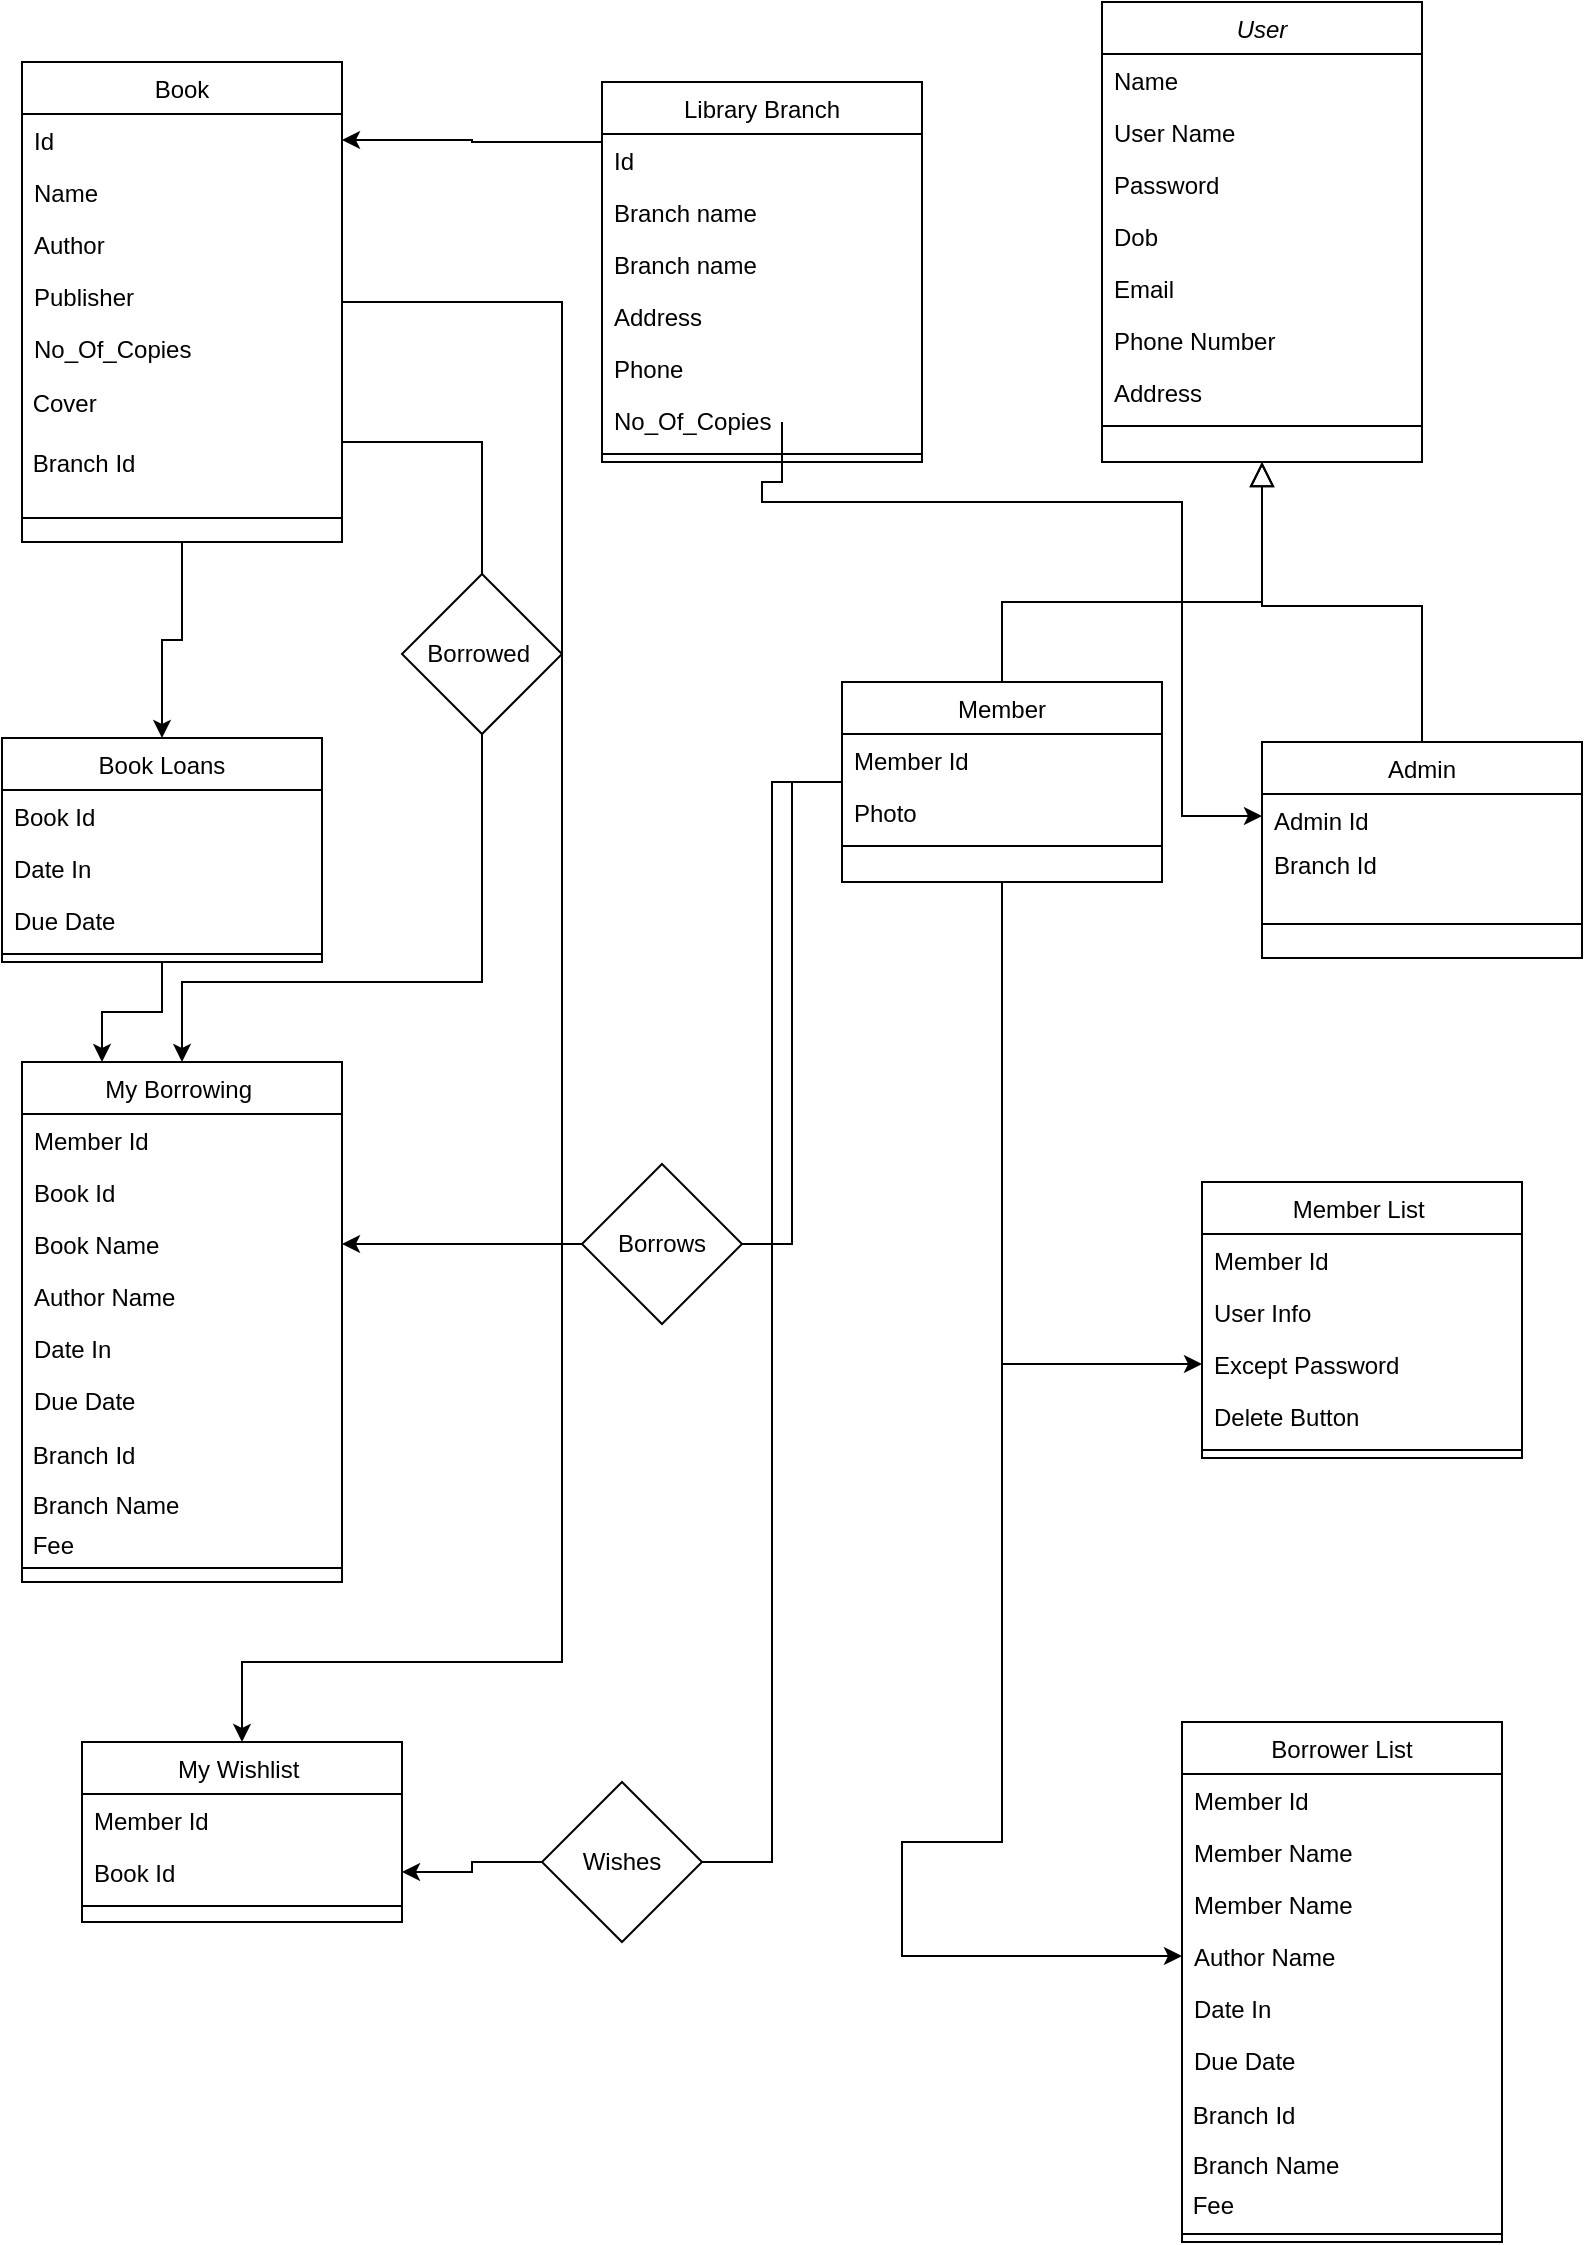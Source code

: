 <mxfile version="20.2.2" type="github">
  <diagram id="C5RBs43oDa-KdzZeNtuy" name="Page-1">
    <mxGraphModel dx="1477" dy="989" grid="1" gridSize="10" guides="1" tooltips="1" connect="1" arrows="1" fold="1" page="1" pageScale="1" pageWidth="827" pageHeight="1169" math="0" shadow="0">
      <root>
        <mxCell id="WIyWlLk6GJQsqaUBKTNV-0" />
        <mxCell id="WIyWlLk6GJQsqaUBKTNV-1" parent="WIyWlLk6GJQsqaUBKTNV-0" />
        <mxCell id="zkfFHV4jXpPFQw0GAbJ--0" value="User" style="swimlane;fontStyle=2;align=center;verticalAlign=top;childLayout=stackLayout;horizontal=1;startSize=26;horizontalStack=0;resizeParent=1;resizeLast=0;collapsible=1;marginBottom=0;rounded=0;shadow=0;strokeWidth=1;" parent="WIyWlLk6GJQsqaUBKTNV-1" vertex="1">
          <mxGeometry x="560" y="10" width="160" height="230" as="geometry">
            <mxRectangle x="230" y="140" width="160" height="26" as="alternateBounds" />
          </mxGeometry>
        </mxCell>
        <mxCell id="zkfFHV4jXpPFQw0GAbJ--1" value="Name" style="text;align=left;verticalAlign=top;spacingLeft=4;spacingRight=4;overflow=hidden;rotatable=0;points=[[0,0.5],[1,0.5]];portConstraint=eastwest;" parent="zkfFHV4jXpPFQw0GAbJ--0" vertex="1">
          <mxGeometry y="26" width="160" height="26" as="geometry" />
        </mxCell>
        <mxCell id="zkfFHV4jXpPFQw0GAbJ--2" value="User Name" style="text;align=left;verticalAlign=top;spacingLeft=4;spacingRight=4;overflow=hidden;rotatable=0;points=[[0,0.5],[1,0.5]];portConstraint=eastwest;rounded=0;shadow=0;html=0;" parent="zkfFHV4jXpPFQw0GAbJ--0" vertex="1">
          <mxGeometry y="52" width="160" height="26" as="geometry" />
        </mxCell>
        <mxCell id="zkfFHV4jXpPFQw0GAbJ--3" value="Password " style="text;align=left;verticalAlign=top;spacingLeft=4;spacingRight=4;overflow=hidden;rotatable=0;points=[[0,0.5],[1,0.5]];portConstraint=eastwest;rounded=0;shadow=0;html=0;" parent="zkfFHV4jXpPFQw0GAbJ--0" vertex="1">
          <mxGeometry y="78" width="160" height="26" as="geometry" />
        </mxCell>
        <mxCell id="z4x8W0PMblY4AeVTCr6y-81" value="Dob" style="text;align=left;verticalAlign=top;spacingLeft=4;spacingRight=4;overflow=hidden;rotatable=0;points=[[0,0.5],[1,0.5]];portConstraint=eastwest;rounded=0;shadow=0;html=0;" vertex="1" parent="zkfFHV4jXpPFQw0GAbJ--0">
          <mxGeometry y="104" width="160" height="26" as="geometry" />
        </mxCell>
        <mxCell id="z4x8W0PMblY4AeVTCr6y-82" value="Email" style="text;align=left;verticalAlign=top;spacingLeft=4;spacingRight=4;overflow=hidden;rotatable=0;points=[[0,0.5],[1,0.5]];portConstraint=eastwest;rounded=0;shadow=0;html=0;" vertex="1" parent="zkfFHV4jXpPFQw0GAbJ--0">
          <mxGeometry y="130" width="160" height="26" as="geometry" />
        </mxCell>
        <mxCell id="z4x8W0PMblY4AeVTCr6y-84" value="Phone Number" style="text;align=left;verticalAlign=top;spacingLeft=4;spacingRight=4;overflow=hidden;rotatable=0;points=[[0,0.5],[1,0.5]];portConstraint=eastwest;rounded=0;shadow=0;html=0;" vertex="1" parent="zkfFHV4jXpPFQw0GAbJ--0">
          <mxGeometry y="156" width="160" height="26" as="geometry" />
        </mxCell>
        <mxCell id="z4x8W0PMblY4AeVTCr6y-85" value="Address " style="text;align=left;verticalAlign=top;spacingLeft=4;spacingRight=4;overflow=hidden;rotatable=0;points=[[0,0.5],[1,0.5]];portConstraint=eastwest;rounded=0;shadow=0;html=0;" vertex="1" parent="zkfFHV4jXpPFQw0GAbJ--0">
          <mxGeometry y="182" width="160" height="26" as="geometry" />
        </mxCell>
        <mxCell id="zkfFHV4jXpPFQw0GAbJ--4" value="" style="line;html=1;strokeWidth=1;align=left;verticalAlign=middle;spacingTop=-1;spacingLeft=3;spacingRight=3;rotatable=0;labelPosition=right;points=[];portConstraint=eastwest;" parent="zkfFHV4jXpPFQw0GAbJ--0" vertex="1">
          <mxGeometry y="208" width="160" height="8" as="geometry" />
        </mxCell>
        <mxCell id="z4x8W0PMblY4AeVTCr6y-97" style="edgeStyle=orthogonalEdgeStyle;rounded=0;orthogonalLoop=1;jettySize=auto;html=1;entryX=1;entryY=0.5;entryDx=0;entryDy=0;startArrow=none;" edge="1" parent="WIyWlLk6GJQsqaUBKTNV-1" source="z4x8W0PMblY4AeVTCr6y-102" target="z4x8W0PMblY4AeVTCr6y-41">
          <mxGeometry relative="1" as="geometry" />
        </mxCell>
        <mxCell id="z4x8W0PMblY4AeVTCr6y-98" style="edgeStyle=orthogonalEdgeStyle;rounded=0;orthogonalLoop=1;jettySize=auto;html=1;entryX=0;entryY=0.5;entryDx=0;entryDy=0;startArrow=none;" edge="1" parent="WIyWlLk6GJQsqaUBKTNV-1" target="z4x8W0PMblY4AeVTCr6y-74">
          <mxGeometry relative="1" as="geometry">
            <mxPoint x="480" y="987" as="sourcePoint" />
            <Array as="points">
              <mxPoint x="460" y="987" />
            </Array>
          </mxGeometry>
        </mxCell>
        <mxCell id="z4x8W0PMblY4AeVTCr6y-109" style="edgeStyle=orthogonalEdgeStyle;rounded=0;orthogonalLoop=1;jettySize=auto;html=1;entryX=0;entryY=0.5;entryDx=0;entryDy=0;" edge="1" parent="WIyWlLk6GJQsqaUBKTNV-1" source="zkfFHV4jXpPFQw0GAbJ--6" target="z4x8W0PMblY4AeVTCr6y-64">
          <mxGeometry relative="1" as="geometry" />
        </mxCell>
        <mxCell id="zkfFHV4jXpPFQw0GAbJ--6" value="Member" style="swimlane;fontStyle=0;align=center;verticalAlign=top;childLayout=stackLayout;horizontal=1;startSize=26;horizontalStack=0;resizeParent=1;resizeLast=0;collapsible=1;marginBottom=0;rounded=0;shadow=0;strokeWidth=1;" parent="WIyWlLk6GJQsqaUBKTNV-1" vertex="1">
          <mxGeometry x="430" y="350" width="160" height="100" as="geometry">
            <mxRectangle x="130" y="380" width="160" height="26" as="alternateBounds" />
          </mxGeometry>
        </mxCell>
        <mxCell id="z4x8W0PMblY4AeVTCr6y-86" value="Member Id" style="text;align=left;verticalAlign=top;spacingLeft=4;spacingRight=4;overflow=hidden;rotatable=0;points=[[0,0.5],[1,0.5]];portConstraint=eastwest;rounded=0;shadow=0;html=0;" vertex="1" parent="zkfFHV4jXpPFQw0GAbJ--6">
          <mxGeometry y="26" width="160" height="26" as="geometry" />
        </mxCell>
        <mxCell id="zkfFHV4jXpPFQw0GAbJ--7" value="Photo" style="text;align=left;verticalAlign=top;spacingLeft=4;spacingRight=4;overflow=hidden;rotatable=0;points=[[0,0.5],[1,0.5]];portConstraint=eastwest;" parent="zkfFHV4jXpPFQw0GAbJ--6" vertex="1">
          <mxGeometry y="52" width="160" height="26" as="geometry" />
        </mxCell>
        <mxCell id="zkfFHV4jXpPFQw0GAbJ--9" value="" style="line;html=1;strokeWidth=1;align=left;verticalAlign=middle;spacingTop=-1;spacingLeft=3;spacingRight=3;rotatable=0;labelPosition=right;points=[];portConstraint=eastwest;" parent="zkfFHV4jXpPFQw0GAbJ--6" vertex="1">
          <mxGeometry y="78" width="160" height="8" as="geometry" />
        </mxCell>
        <mxCell id="zkfFHV4jXpPFQw0GAbJ--12" value="" style="endArrow=block;endSize=10;endFill=0;shadow=0;strokeWidth=1;rounded=0;edgeStyle=elbowEdgeStyle;elbow=vertical;" parent="WIyWlLk6GJQsqaUBKTNV-1" source="zkfFHV4jXpPFQw0GAbJ--6" target="zkfFHV4jXpPFQw0GAbJ--0" edge="1">
          <mxGeometry width="160" relative="1" as="geometry">
            <mxPoint x="200" y="203" as="sourcePoint" />
            <mxPoint x="200" y="203" as="targetPoint" />
            <Array as="points">
              <mxPoint x="640" y="310" />
            </Array>
          </mxGeometry>
        </mxCell>
        <mxCell id="zkfFHV4jXpPFQw0GAbJ--16" value="" style="endArrow=block;endSize=10;endFill=0;shadow=0;strokeWidth=1;rounded=0;edgeStyle=elbowEdgeStyle;elbow=vertical;" parent="WIyWlLk6GJQsqaUBKTNV-1" target="zkfFHV4jXpPFQw0GAbJ--0" edge="1">
          <mxGeometry width="160" relative="1" as="geometry">
            <mxPoint x="720" y="384" as="sourcePoint" />
            <mxPoint x="310" y="271" as="targetPoint" />
          </mxGeometry>
        </mxCell>
        <mxCell id="z4x8W0PMblY4AeVTCr6y-110" style="edgeStyle=orthogonalEdgeStyle;rounded=0;orthogonalLoop=1;jettySize=auto;html=1;entryX=0.5;entryY=0;entryDx=0;entryDy=0;startArrow=none;" edge="1" parent="WIyWlLk6GJQsqaUBKTNV-1" source="z4x8W0PMblY4AeVTCr6y-111" target="z4x8W0PMblY4AeVTCr6y-39">
          <mxGeometry relative="1" as="geometry">
            <Array as="points">
              <mxPoint x="250" y="500" />
              <mxPoint x="100" y="500" />
            </Array>
          </mxGeometry>
        </mxCell>
        <mxCell id="z4x8W0PMblY4AeVTCr6y-114" style="edgeStyle=orthogonalEdgeStyle;rounded=0;orthogonalLoop=1;jettySize=auto;html=1;entryX=0.5;entryY=0;entryDx=0;entryDy=0;" edge="1" parent="WIyWlLk6GJQsqaUBKTNV-1" source="z4x8W0PMblY4AeVTCr6y-0" target="z4x8W0PMblY4AeVTCr6y-32">
          <mxGeometry relative="1" as="geometry" />
        </mxCell>
        <mxCell id="z4x8W0PMblY4AeVTCr6y-131" style="edgeStyle=orthogonalEdgeStyle;rounded=0;orthogonalLoop=1;jettySize=auto;html=1;entryX=0.5;entryY=0;entryDx=0;entryDy=0;" edge="1" parent="WIyWlLk6GJQsqaUBKTNV-1" source="z4x8W0PMblY4AeVTCr6y-0" target="z4x8W0PMblY4AeVTCr6y-50">
          <mxGeometry relative="1" as="geometry">
            <Array as="points">
              <mxPoint x="290" y="160" />
              <mxPoint x="290" y="840" />
              <mxPoint x="130" y="840" />
            </Array>
          </mxGeometry>
        </mxCell>
        <mxCell id="z4x8W0PMblY4AeVTCr6y-0" value="Book" style="swimlane;fontStyle=0;align=center;verticalAlign=top;childLayout=stackLayout;horizontal=1;startSize=26;horizontalStack=0;resizeParent=1;resizeLast=0;collapsible=1;marginBottom=0;rounded=0;shadow=0;strokeWidth=1;" vertex="1" parent="WIyWlLk6GJQsqaUBKTNV-1">
          <mxGeometry x="20" y="40" width="160" height="240" as="geometry">
            <mxRectangle x="550" y="140" width="160" height="26" as="alternateBounds" />
          </mxGeometry>
        </mxCell>
        <mxCell id="z4x8W0PMblY4AeVTCr6y-2" value="Id" style="text;align=left;verticalAlign=top;spacingLeft=4;spacingRight=4;overflow=hidden;rotatable=0;points=[[0,0.5],[1,0.5]];portConstraint=eastwest;rounded=0;shadow=0;html=0;" vertex="1" parent="z4x8W0PMblY4AeVTCr6y-0">
          <mxGeometry y="26" width="160" height="26" as="geometry" />
        </mxCell>
        <mxCell id="z4x8W0PMblY4AeVTCr6y-3" value="Name" style="text;align=left;verticalAlign=top;spacingLeft=4;spacingRight=4;overflow=hidden;rotatable=0;points=[[0,0.5],[1,0.5]];portConstraint=eastwest;rounded=0;shadow=0;html=0;" vertex="1" parent="z4x8W0PMblY4AeVTCr6y-0">
          <mxGeometry y="52" width="160" height="26" as="geometry" />
        </mxCell>
        <mxCell id="z4x8W0PMblY4AeVTCr6y-4" value="Author" style="text;align=left;verticalAlign=top;spacingLeft=4;spacingRight=4;overflow=hidden;rotatable=0;points=[[0,0.5],[1,0.5]];portConstraint=eastwest;rounded=0;shadow=0;html=0;" vertex="1" parent="z4x8W0PMblY4AeVTCr6y-0">
          <mxGeometry y="78" width="160" height="26" as="geometry" />
        </mxCell>
        <mxCell id="z4x8W0PMblY4AeVTCr6y-5" value="Publisher" style="text;align=left;verticalAlign=top;spacingLeft=4;spacingRight=4;overflow=hidden;rotatable=0;points=[[0,0.5],[1,0.5]];portConstraint=eastwest;rounded=0;shadow=0;html=0;" vertex="1" parent="z4x8W0PMblY4AeVTCr6y-0">
          <mxGeometry y="104" width="160" height="26" as="geometry" />
        </mxCell>
        <mxCell id="z4x8W0PMblY4AeVTCr6y-7" value="No_Of_Copies" style="text;align=left;verticalAlign=top;spacingLeft=4;spacingRight=4;overflow=hidden;rotatable=0;points=[[0,0.5],[1,0.5]];portConstraint=eastwest;" vertex="1" parent="z4x8W0PMblY4AeVTCr6y-0">
          <mxGeometry y="130" width="160" height="26" as="geometry" />
        </mxCell>
        <mxCell id="z4x8W0PMblY4AeVTCr6y-19" value="&lt;div style=&quot;&quot;&gt;&amp;nbsp;Cover&lt;/div&gt;" style="text;html=1;align=left;verticalAlign=middle;resizable=0;points=[];autosize=1;strokeColor=none;fillColor=none;" vertex="1" parent="z4x8W0PMblY4AeVTCr6y-0">
          <mxGeometry y="156" width="160" height="30" as="geometry" />
        </mxCell>
        <mxCell id="z4x8W0PMblY4AeVTCr6y-29" value="&amp;nbsp;Branch Id" style="text;html=1;strokeColor=none;fillColor=none;align=left;verticalAlign=middle;whiteSpace=wrap;rounded=0;" vertex="1" parent="z4x8W0PMblY4AeVTCr6y-0">
          <mxGeometry y="186" width="160" height="30" as="geometry" />
        </mxCell>
        <mxCell id="z4x8W0PMblY4AeVTCr6y-6" value="" style="line;html=1;strokeWidth=1;align=left;verticalAlign=middle;spacingTop=-1;spacingLeft=3;spacingRight=3;rotatable=0;labelPosition=right;points=[];portConstraint=eastwest;" vertex="1" parent="z4x8W0PMblY4AeVTCr6y-0">
          <mxGeometry y="216" width="160" height="24" as="geometry" />
        </mxCell>
        <mxCell id="z4x8W0PMblY4AeVTCr6y-130" style="edgeStyle=orthogonalEdgeStyle;rounded=0;orthogonalLoop=1;jettySize=auto;html=1;entryX=1;entryY=0.5;entryDx=0;entryDy=0;" edge="1" parent="WIyWlLk6GJQsqaUBKTNV-1" source="z4x8W0PMblY4AeVTCr6y-20" target="z4x8W0PMblY4AeVTCr6y-2">
          <mxGeometry relative="1" as="geometry">
            <Array as="points">
              <mxPoint x="245" y="80" />
            </Array>
          </mxGeometry>
        </mxCell>
        <mxCell id="z4x8W0PMblY4AeVTCr6y-20" value="Library Branch" style="swimlane;fontStyle=0;align=center;verticalAlign=top;childLayout=stackLayout;horizontal=1;startSize=26;horizontalStack=0;resizeParent=1;resizeLast=0;collapsible=1;marginBottom=0;rounded=0;shadow=0;strokeWidth=1;" vertex="1" parent="WIyWlLk6GJQsqaUBKTNV-1">
          <mxGeometry x="310" y="50" width="160" height="190" as="geometry">
            <mxRectangle x="550" y="140" width="160" height="26" as="alternateBounds" />
          </mxGeometry>
        </mxCell>
        <mxCell id="z4x8W0PMblY4AeVTCr6y-21" value="Id" style="text;align=left;verticalAlign=top;spacingLeft=4;spacingRight=4;overflow=hidden;rotatable=0;points=[[0,0.5],[1,0.5]];portConstraint=eastwest;rounded=0;shadow=0;html=0;" vertex="1" parent="z4x8W0PMblY4AeVTCr6y-20">
          <mxGeometry y="26" width="160" height="26" as="geometry" />
        </mxCell>
        <mxCell id="z4x8W0PMblY4AeVTCr6y-129" value="Branch name" style="text;align=left;verticalAlign=top;spacingLeft=4;spacingRight=4;overflow=hidden;rotatable=0;points=[[0,0.5],[1,0.5]];portConstraint=eastwest;rounded=0;shadow=0;html=0;" vertex="1" parent="z4x8W0PMblY4AeVTCr6y-20">
          <mxGeometry y="52" width="160" height="26" as="geometry" />
        </mxCell>
        <mxCell id="z4x8W0PMblY4AeVTCr6y-22" value="Branch name" style="text;align=left;verticalAlign=top;spacingLeft=4;spacingRight=4;overflow=hidden;rotatable=0;points=[[0,0.5],[1,0.5]];portConstraint=eastwest;rounded=0;shadow=0;html=0;" vertex="1" parent="z4x8W0PMblY4AeVTCr6y-20">
          <mxGeometry y="78" width="160" height="26" as="geometry" />
        </mxCell>
        <mxCell id="z4x8W0PMblY4AeVTCr6y-23" value="Address " style="text;align=left;verticalAlign=top;spacingLeft=4;spacingRight=4;overflow=hidden;rotatable=0;points=[[0,0.5],[1,0.5]];portConstraint=eastwest;rounded=0;shadow=0;html=0;" vertex="1" parent="z4x8W0PMblY4AeVTCr6y-20">
          <mxGeometry y="104" width="160" height="26" as="geometry" />
        </mxCell>
        <mxCell id="z4x8W0PMblY4AeVTCr6y-24" value="Phone " style="text;align=left;verticalAlign=top;spacingLeft=4;spacingRight=4;overflow=hidden;rotatable=0;points=[[0,0.5],[1,0.5]];portConstraint=eastwest;rounded=0;shadow=0;html=0;" vertex="1" parent="z4x8W0PMblY4AeVTCr6y-20">
          <mxGeometry y="130" width="160" height="26" as="geometry" />
        </mxCell>
        <mxCell id="z4x8W0PMblY4AeVTCr6y-25" value="No_Of_Copies" style="text;align=left;verticalAlign=top;spacingLeft=4;spacingRight=4;overflow=hidden;rotatable=0;points=[[0,0.5],[1,0.5]];portConstraint=eastwest;" vertex="1" parent="z4x8W0PMblY4AeVTCr6y-20">
          <mxGeometry y="156" width="160" height="26" as="geometry" />
        </mxCell>
        <mxCell id="z4x8W0PMblY4AeVTCr6y-27" value="" style="line;html=1;strokeWidth=1;align=left;verticalAlign=middle;spacingTop=-1;spacingLeft=3;spacingRight=3;rotatable=0;labelPosition=right;points=[];portConstraint=eastwest;" vertex="1" parent="z4x8W0PMblY4AeVTCr6y-20">
          <mxGeometry y="182" width="160" height="8" as="geometry" />
        </mxCell>
        <mxCell id="z4x8W0PMblY4AeVTCr6y-113" style="edgeStyle=orthogonalEdgeStyle;rounded=0;orthogonalLoop=1;jettySize=auto;html=1;entryX=0.25;entryY=0;entryDx=0;entryDy=0;" edge="1" parent="WIyWlLk6GJQsqaUBKTNV-1" source="z4x8W0PMblY4AeVTCr6y-32" target="z4x8W0PMblY4AeVTCr6y-39">
          <mxGeometry relative="1" as="geometry" />
        </mxCell>
        <mxCell id="z4x8W0PMblY4AeVTCr6y-32" value="Book Loans" style="swimlane;fontStyle=0;align=center;verticalAlign=top;childLayout=stackLayout;horizontal=1;startSize=26;horizontalStack=0;resizeParent=1;resizeLast=0;collapsible=1;marginBottom=0;rounded=0;shadow=0;strokeWidth=1;" vertex="1" parent="WIyWlLk6GJQsqaUBKTNV-1">
          <mxGeometry x="10" y="378" width="160" height="112" as="geometry">
            <mxRectangle x="550" y="140" width="160" height="26" as="alternateBounds" />
          </mxGeometry>
        </mxCell>
        <mxCell id="z4x8W0PMblY4AeVTCr6y-95" value="Book Id" style="text;align=left;verticalAlign=top;spacingLeft=4;spacingRight=4;overflow=hidden;rotatable=0;points=[[0,0.5],[1,0.5]];portConstraint=eastwest;rounded=0;shadow=0;html=0;" vertex="1" parent="z4x8W0PMblY4AeVTCr6y-32">
          <mxGeometry y="26" width="160" height="26" as="geometry" />
        </mxCell>
        <mxCell id="z4x8W0PMblY4AeVTCr6y-33" value="Date In" style="text;align=left;verticalAlign=top;spacingLeft=4;spacingRight=4;overflow=hidden;rotatable=0;points=[[0,0.5],[1,0.5]];portConstraint=eastwest;rounded=0;shadow=0;html=0;" vertex="1" parent="z4x8W0PMblY4AeVTCr6y-32">
          <mxGeometry y="52" width="160" height="26" as="geometry" />
        </mxCell>
        <mxCell id="z4x8W0PMblY4AeVTCr6y-34" value="Due Date" style="text;align=left;verticalAlign=top;spacingLeft=4;spacingRight=4;overflow=hidden;rotatable=0;points=[[0,0.5],[1,0.5]];portConstraint=eastwest;rounded=0;shadow=0;html=0;" vertex="1" parent="z4x8W0PMblY4AeVTCr6y-32">
          <mxGeometry y="78" width="160" height="26" as="geometry" />
        </mxCell>
        <mxCell id="z4x8W0PMblY4AeVTCr6y-38" value="" style="line;html=1;strokeWidth=1;align=left;verticalAlign=middle;spacingTop=-1;spacingLeft=3;spacingRight=3;rotatable=0;labelPosition=right;points=[];portConstraint=eastwest;" vertex="1" parent="z4x8W0PMblY4AeVTCr6y-32">
          <mxGeometry y="104" width="160" height="8" as="geometry" />
        </mxCell>
        <mxCell id="z4x8W0PMblY4AeVTCr6y-39" value="My Borrowing " style="swimlane;fontStyle=0;align=center;verticalAlign=top;childLayout=stackLayout;horizontal=1;startSize=26;horizontalStack=0;resizeParent=1;resizeLast=0;collapsible=1;marginBottom=0;rounded=0;shadow=0;strokeWidth=1;" vertex="1" parent="WIyWlLk6GJQsqaUBKTNV-1">
          <mxGeometry x="20" y="540" width="160" height="260" as="geometry">
            <mxRectangle x="550" y="140" width="160" height="26" as="alternateBounds" />
          </mxGeometry>
        </mxCell>
        <mxCell id="z4x8W0PMblY4AeVTCr6y-94" value="Member Id" style="text;align=left;verticalAlign=top;spacingLeft=4;spacingRight=4;overflow=hidden;rotatable=0;points=[[0,0.5],[1,0.5]];portConstraint=eastwest;rounded=0;shadow=0;html=0;" vertex="1" parent="z4x8W0PMblY4AeVTCr6y-39">
          <mxGeometry y="26" width="160" height="26" as="geometry" />
        </mxCell>
        <mxCell id="z4x8W0PMblY4AeVTCr6y-40" value="Book Id" style="text;align=left;verticalAlign=top;spacingLeft=4;spacingRight=4;overflow=hidden;rotatable=0;points=[[0,0.5],[1,0.5]];portConstraint=eastwest;rounded=0;shadow=0;html=0;" vertex="1" parent="z4x8W0PMblY4AeVTCr6y-39">
          <mxGeometry y="52" width="160" height="26" as="geometry" />
        </mxCell>
        <mxCell id="z4x8W0PMblY4AeVTCr6y-41" value="Book Name" style="text;align=left;verticalAlign=top;spacingLeft=4;spacingRight=4;overflow=hidden;rotatable=0;points=[[0,0.5],[1,0.5]];portConstraint=eastwest;rounded=0;shadow=0;html=0;" vertex="1" parent="z4x8W0PMblY4AeVTCr6y-39">
          <mxGeometry y="78" width="160" height="26" as="geometry" />
        </mxCell>
        <mxCell id="z4x8W0PMblY4AeVTCr6y-42" value="Author Name" style="text;align=left;verticalAlign=top;spacingLeft=4;spacingRight=4;overflow=hidden;rotatable=0;points=[[0,0.5],[1,0.5]];portConstraint=eastwest;rounded=0;shadow=0;html=0;" vertex="1" parent="z4x8W0PMblY4AeVTCr6y-39">
          <mxGeometry y="104" width="160" height="26" as="geometry" />
        </mxCell>
        <mxCell id="z4x8W0PMblY4AeVTCr6y-43" value="Date In" style="text;align=left;verticalAlign=top;spacingLeft=4;spacingRight=4;overflow=hidden;rotatable=0;points=[[0,0.5],[1,0.5]];portConstraint=eastwest;rounded=0;shadow=0;html=0;" vertex="1" parent="z4x8W0PMblY4AeVTCr6y-39">
          <mxGeometry y="130" width="160" height="26" as="geometry" />
        </mxCell>
        <mxCell id="z4x8W0PMblY4AeVTCr6y-44" value="Due Date" style="text;align=left;verticalAlign=top;spacingLeft=4;spacingRight=4;overflow=hidden;rotatable=0;points=[[0,0.5],[1,0.5]];portConstraint=eastwest;" vertex="1" parent="z4x8W0PMblY4AeVTCr6y-39">
          <mxGeometry y="156" width="160" height="26" as="geometry" />
        </mxCell>
        <mxCell id="z4x8W0PMblY4AeVTCr6y-46" value="&amp;nbsp;Branch Id" style="text;html=1;strokeColor=none;fillColor=none;align=left;verticalAlign=middle;whiteSpace=wrap;rounded=0;" vertex="1" parent="z4x8W0PMblY4AeVTCr6y-39">
          <mxGeometry y="182" width="160" height="30" as="geometry" />
        </mxCell>
        <mxCell id="z4x8W0PMblY4AeVTCr6y-47" value="&amp;nbsp;Branch Name" style="text;html=1;strokeColor=none;fillColor=none;align=left;verticalAlign=middle;whiteSpace=wrap;rounded=0;" vertex="1" parent="z4x8W0PMblY4AeVTCr6y-39">
          <mxGeometry y="212" width="160" height="20" as="geometry" />
        </mxCell>
        <mxCell id="z4x8W0PMblY4AeVTCr6y-48" value="&amp;nbsp;Fee" style="text;html=1;strokeColor=none;fillColor=none;align=left;verticalAlign=middle;whiteSpace=wrap;rounded=0;" vertex="1" parent="z4x8W0PMblY4AeVTCr6y-39">
          <mxGeometry y="232" width="160" height="20" as="geometry" />
        </mxCell>
        <mxCell id="z4x8W0PMblY4AeVTCr6y-45" value="" style="line;html=1;strokeWidth=1;align=left;verticalAlign=middle;spacingTop=-1;spacingLeft=3;spacingRight=3;rotatable=0;labelPosition=right;points=[];portConstraint=eastwest;" vertex="1" parent="z4x8W0PMblY4AeVTCr6y-39">
          <mxGeometry y="252" width="160" height="2" as="geometry" />
        </mxCell>
        <mxCell id="z4x8W0PMblY4AeVTCr6y-50" value="My Wishlist " style="swimlane;fontStyle=0;align=center;verticalAlign=top;childLayout=stackLayout;horizontal=1;startSize=26;horizontalStack=0;resizeParent=1;resizeLast=0;collapsible=1;marginBottom=0;rounded=0;shadow=0;strokeWidth=1;" vertex="1" parent="WIyWlLk6GJQsqaUBKTNV-1">
          <mxGeometry x="50" y="880" width="160" height="90" as="geometry">
            <mxRectangle x="550" y="140" width="160" height="26" as="alternateBounds" />
          </mxGeometry>
        </mxCell>
        <mxCell id="z4x8W0PMblY4AeVTCr6y-93" value="Member Id" style="text;align=left;verticalAlign=top;spacingLeft=4;spacingRight=4;overflow=hidden;rotatable=0;points=[[0,0.5],[1,0.5]];portConstraint=eastwest;rounded=0;shadow=0;html=0;" vertex="1" parent="z4x8W0PMblY4AeVTCr6y-50">
          <mxGeometry y="26" width="160" height="26" as="geometry" />
        </mxCell>
        <mxCell id="z4x8W0PMblY4AeVTCr6y-51" value="Book Id" style="text;align=left;verticalAlign=top;spacingLeft=4;spacingRight=4;overflow=hidden;rotatable=0;points=[[0,0.5],[1,0.5]];portConstraint=eastwest;rounded=0;shadow=0;html=0;" vertex="1" parent="z4x8W0PMblY4AeVTCr6y-50">
          <mxGeometry y="52" width="160" height="26" as="geometry" />
        </mxCell>
        <mxCell id="z4x8W0PMblY4AeVTCr6y-59" value="" style="line;html=1;strokeWidth=1;align=left;verticalAlign=middle;spacingTop=-1;spacingLeft=3;spacingRight=3;rotatable=0;labelPosition=right;points=[];portConstraint=eastwest;" vertex="1" parent="z4x8W0PMblY4AeVTCr6y-50">
          <mxGeometry y="78" width="160" height="8" as="geometry" />
        </mxCell>
        <mxCell id="z4x8W0PMblY4AeVTCr6y-61" value="Member List " style="swimlane;fontStyle=0;align=center;verticalAlign=top;childLayout=stackLayout;horizontal=1;startSize=26;horizontalStack=0;resizeParent=1;resizeLast=0;collapsible=1;marginBottom=0;rounded=0;shadow=0;strokeWidth=1;" vertex="1" parent="WIyWlLk6GJQsqaUBKTNV-1">
          <mxGeometry x="610" y="600" width="160" height="138" as="geometry">
            <mxRectangle x="550" y="140" width="160" height="26" as="alternateBounds" />
          </mxGeometry>
        </mxCell>
        <mxCell id="z4x8W0PMblY4AeVTCr6y-108" value="Member Id" style="text;align=left;verticalAlign=top;spacingLeft=4;spacingRight=4;overflow=hidden;rotatable=0;points=[[0,0.5],[1,0.5]];portConstraint=eastwest;rounded=0;shadow=0;html=0;" vertex="1" parent="z4x8W0PMblY4AeVTCr6y-61">
          <mxGeometry y="26" width="160" height="26" as="geometry" />
        </mxCell>
        <mxCell id="z4x8W0PMblY4AeVTCr6y-63" value="User Info" style="text;align=left;verticalAlign=top;spacingLeft=4;spacingRight=4;overflow=hidden;rotatable=0;points=[[0,0.5],[1,0.5]];portConstraint=eastwest;rounded=0;shadow=0;html=0;" vertex="1" parent="z4x8W0PMblY4AeVTCr6y-61">
          <mxGeometry y="52" width="160" height="26" as="geometry" />
        </mxCell>
        <mxCell id="z4x8W0PMblY4AeVTCr6y-64" value="Except Password " style="text;align=left;verticalAlign=top;spacingLeft=4;spacingRight=4;overflow=hidden;rotatable=0;points=[[0,0.5],[1,0.5]];portConstraint=eastwest;rounded=0;shadow=0;html=0;" vertex="1" parent="z4x8W0PMblY4AeVTCr6y-61">
          <mxGeometry y="78" width="160" height="26" as="geometry" />
        </mxCell>
        <mxCell id="z4x8W0PMblY4AeVTCr6y-65" value="Delete Button " style="text;align=left;verticalAlign=top;spacingLeft=4;spacingRight=4;overflow=hidden;rotatable=0;points=[[0,0.5],[1,0.5]];portConstraint=eastwest;rounded=0;shadow=0;html=0;" vertex="1" parent="z4x8W0PMblY4AeVTCr6y-61">
          <mxGeometry y="104" width="160" height="26" as="geometry" />
        </mxCell>
        <mxCell id="z4x8W0PMblY4AeVTCr6y-70" value="" style="line;html=1;strokeWidth=1;align=left;verticalAlign=middle;spacingTop=-1;spacingLeft=3;spacingRight=3;rotatable=0;labelPosition=right;points=[];portConstraint=eastwest;" vertex="1" parent="z4x8W0PMblY4AeVTCr6y-61">
          <mxGeometry y="130" width="160" height="8" as="geometry" />
        </mxCell>
        <mxCell id="z4x8W0PMblY4AeVTCr6y-71" value="Borrower List" style="swimlane;fontStyle=0;align=center;verticalAlign=top;childLayout=stackLayout;horizontal=1;startSize=26;horizontalStack=0;resizeParent=1;resizeLast=0;collapsible=1;marginBottom=0;rounded=0;shadow=0;strokeWidth=1;" vertex="1" parent="WIyWlLk6GJQsqaUBKTNV-1">
          <mxGeometry x="600" y="870" width="160" height="260" as="geometry">
            <mxRectangle x="550" y="140" width="160" height="26" as="alternateBounds" />
          </mxGeometry>
        </mxCell>
        <mxCell id="z4x8W0PMblY4AeVTCr6y-96" value="Member Id" style="text;align=left;verticalAlign=top;spacingLeft=4;spacingRight=4;overflow=hidden;rotatable=0;points=[[0,0.5],[1,0.5]];portConstraint=eastwest;rounded=0;shadow=0;html=0;" vertex="1" parent="z4x8W0PMblY4AeVTCr6y-71">
          <mxGeometry y="26" width="160" height="26" as="geometry" />
        </mxCell>
        <mxCell id="z4x8W0PMblY4AeVTCr6y-72" value="Member Name" style="text;align=left;verticalAlign=top;spacingLeft=4;spacingRight=4;overflow=hidden;rotatable=0;points=[[0,0.5],[1,0.5]];portConstraint=eastwest;rounded=0;shadow=0;html=0;" vertex="1" parent="z4x8W0PMblY4AeVTCr6y-71">
          <mxGeometry y="52" width="160" height="26" as="geometry" />
        </mxCell>
        <mxCell id="z4x8W0PMblY4AeVTCr6y-73" value="Member Name" style="text;align=left;verticalAlign=top;spacingLeft=4;spacingRight=4;overflow=hidden;rotatable=0;points=[[0,0.5],[1,0.5]];portConstraint=eastwest;rounded=0;shadow=0;html=0;" vertex="1" parent="z4x8W0PMblY4AeVTCr6y-71">
          <mxGeometry y="78" width="160" height="26" as="geometry" />
        </mxCell>
        <mxCell id="z4x8W0PMblY4AeVTCr6y-74" value="Author Name" style="text;align=left;verticalAlign=top;spacingLeft=4;spacingRight=4;overflow=hidden;rotatable=0;points=[[0,0.5],[1,0.5]];portConstraint=eastwest;rounded=0;shadow=0;html=0;" vertex="1" parent="z4x8W0PMblY4AeVTCr6y-71">
          <mxGeometry y="104" width="160" height="26" as="geometry" />
        </mxCell>
        <mxCell id="z4x8W0PMblY4AeVTCr6y-75" value="Date In" style="text;align=left;verticalAlign=top;spacingLeft=4;spacingRight=4;overflow=hidden;rotatable=0;points=[[0,0.5],[1,0.5]];portConstraint=eastwest;rounded=0;shadow=0;html=0;" vertex="1" parent="z4x8W0PMblY4AeVTCr6y-71">
          <mxGeometry y="130" width="160" height="26" as="geometry" />
        </mxCell>
        <mxCell id="z4x8W0PMblY4AeVTCr6y-76" value="Due Date" style="text;align=left;verticalAlign=top;spacingLeft=4;spacingRight=4;overflow=hidden;rotatable=0;points=[[0,0.5],[1,0.5]];portConstraint=eastwest;" vertex="1" parent="z4x8W0PMblY4AeVTCr6y-71">
          <mxGeometry y="156" width="160" height="26" as="geometry" />
        </mxCell>
        <mxCell id="z4x8W0PMblY4AeVTCr6y-77" value="&amp;nbsp;Branch Id" style="text;html=1;strokeColor=none;fillColor=none;align=left;verticalAlign=middle;whiteSpace=wrap;rounded=0;" vertex="1" parent="z4x8W0PMblY4AeVTCr6y-71">
          <mxGeometry y="182" width="160" height="30" as="geometry" />
        </mxCell>
        <mxCell id="z4x8W0PMblY4AeVTCr6y-78" value="&amp;nbsp;Branch Name" style="text;html=1;strokeColor=none;fillColor=none;align=left;verticalAlign=middle;whiteSpace=wrap;rounded=0;" vertex="1" parent="z4x8W0PMblY4AeVTCr6y-71">
          <mxGeometry y="212" width="160" height="20" as="geometry" />
        </mxCell>
        <mxCell id="z4x8W0PMblY4AeVTCr6y-79" value="&amp;nbsp;Fee" style="text;html=1;strokeColor=none;fillColor=none;align=left;verticalAlign=middle;whiteSpace=wrap;rounded=0;" vertex="1" parent="z4x8W0PMblY4AeVTCr6y-71">
          <mxGeometry y="232" width="160" height="20" as="geometry" />
        </mxCell>
        <mxCell id="z4x8W0PMblY4AeVTCr6y-80" value="" style="line;html=1;strokeWidth=1;align=left;verticalAlign=middle;spacingTop=-1;spacingLeft=3;spacingRight=3;rotatable=0;labelPosition=right;points=[];portConstraint=eastwest;" vertex="1" parent="z4x8W0PMblY4AeVTCr6y-71">
          <mxGeometry y="252" width="160" height="8" as="geometry" />
        </mxCell>
        <mxCell id="z4x8W0PMblY4AeVTCr6y-87" value="Admin" style="swimlane;fontStyle=0;align=center;verticalAlign=top;childLayout=stackLayout;horizontal=1;startSize=26;horizontalStack=0;resizeParent=1;resizeLast=0;collapsible=1;marginBottom=0;rounded=0;shadow=0;strokeWidth=1;" vertex="1" parent="WIyWlLk6GJQsqaUBKTNV-1">
          <mxGeometry x="640" y="380" width="160" height="108" as="geometry">
            <mxRectangle x="130" y="380" width="160" height="26" as="alternateBounds" />
          </mxGeometry>
        </mxCell>
        <mxCell id="z4x8W0PMblY4AeVTCr6y-88" value="Admin Id" style="text;align=left;verticalAlign=top;spacingLeft=4;spacingRight=4;overflow=hidden;rotatable=0;points=[[0,0.5],[1,0.5]];portConstraint=eastwest;rounded=0;shadow=0;html=0;" vertex="1" parent="z4x8W0PMblY4AeVTCr6y-87">
          <mxGeometry y="26" width="160" height="22" as="geometry" />
        </mxCell>
        <mxCell id="z4x8W0PMblY4AeVTCr6y-92" value="Branch Id" style="text;align=left;verticalAlign=top;spacingLeft=4;spacingRight=4;overflow=hidden;rotatable=0;points=[[0,0.5],[1,0.5]];portConstraint=eastwest;rounded=0;shadow=0;html=0;" vertex="1" parent="z4x8W0PMblY4AeVTCr6y-87">
          <mxGeometry y="48" width="160" height="26" as="geometry" />
        </mxCell>
        <mxCell id="z4x8W0PMblY4AeVTCr6y-90" value="" style="line;html=1;strokeWidth=1;align=left;verticalAlign=middle;spacingTop=-1;spacingLeft=3;spacingRight=3;rotatable=0;labelPosition=right;points=[];portConstraint=eastwest;" vertex="1" parent="z4x8W0PMblY4AeVTCr6y-87">
          <mxGeometry y="74" width="160" height="34" as="geometry" />
        </mxCell>
        <mxCell id="z4x8W0PMblY4AeVTCr6y-102" value="Borrows" style="rhombus;whiteSpace=wrap;html=1;" vertex="1" parent="WIyWlLk6GJQsqaUBKTNV-1">
          <mxGeometry x="300" y="591" width="80" height="80" as="geometry" />
        </mxCell>
        <mxCell id="z4x8W0PMblY4AeVTCr6y-103" value="" style="edgeStyle=orthogonalEdgeStyle;rounded=0;orthogonalLoop=1;jettySize=auto;html=1;entryX=1;entryY=0.5;entryDx=0;entryDy=0;endArrow=none;" edge="1" parent="WIyWlLk6GJQsqaUBKTNV-1" source="zkfFHV4jXpPFQw0GAbJ--6" target="z4x8W0PMblY4AeVTCr6y-102">
          <mxGeometry relative="1" as="geometry">
            <mxPoint x="510.067" y="450" as="sourcePoint" />
            <mxPoint x="180" y="631" as="targetPoint" />
          </mxGeometry>
        </mxCell>
        <mxCell id="z4x8W0PMblY4AeVTCr6y-132" style="edgeStyle=orthogonalEdgeStyle;rounded=0;orthogonalLoop=1;jettySize=auto;html=1;entryX=1;entryY=0.5;entryDx=0;entryDy=0;" edge="1" parent="WIyWlLk6GJQsqaUBKTNV-1" source="z4x8W0PMblY4AeVTCr6y-104" target="z4x8W0PMblY4AeVTCr6y-51">
          <mxGeometry relative="1" as="geometry" />
        </mxCell>
        <mxCell id="z4x8W0PMblY4AeVTCr6y-104" value="Wishes" style="rhombus;whiteSpace=wrap;html=1;" vertex="1" parent="WIyWlLk6GJQsqaUBKTNV-1">
          <mxGeometry x="280" y="900" width="80" height="80" as="geometry" />
        </mxCell>
        <mxCell id="z4x8W0PMblY4AeVTCr6y-105" value="" style="edgeStyle=orthogonalEdgeStyle;rounded=0;orthogonalLoop=1;jettySize=auto;html=1;entryX=1;entryY=0.5;entryDx=0;entryDy=0;endArrow=none;" edge="1" parent="WIyWlLk6GJQsqaUBKTNV-1" source="zkfFHV4jXpPFQw0GAbJ--6" target="z4x8W0PMblY4AeVTCr6y-104">
          <mxGeometry relative="1" as="geometry">
            <mxPoint x="510.067" y="450" as="sourcePoint" />
            <mxPoint x="210" y="971" as="targetPoint" />
          </mxGeometry>
        </mxCell>
        <mxCell id="z4x8W0PMblY4AeVTCr6y-107" value="" style="edgeStyle=orthogonalEdgeStyle;rounded=0;orthogonalLoop=1;jettySize=auto;html=1;entryX=0;entryY=0.5;entryDx=0;entryDy=0;endArrow=none;exitX=0.5;exitY=1;exitDx=0;exitDy=0;" edge="1" parent="WIyWlLk6GJQsqaUBKTNV-1" source="zkfFHV4jXpPFQw0GAbJ--6">
          <mxGeometry relative="1" as="geometry">
            <mxPoint x="460.067" y="450" as="sourcePoint" />
            <mxPoint x="480" y="987" as="targetPoint" />
            <Array as="points">
              <mxPoint x="510" y="930" />
              <mxPoint x="460" y="930" />
              <mxPoint x="460" y="987" />
            </Array>
          </mxGeometry>
        </mxCell>
        <mxCell id="z4x8W0PMblY4AeVTCr6y-111" value="Borrowed&amp;nbsp;" style="rhombus;whiteSpace=wrap;html=1;" vertex="1" parent="WIyWlLk6GJQsqaUBKTNV-1">
          <mxGeometry x="210" y="296" width="80" height="80" as="geometry" />
        </mxCell>
        <mxCell id="z4x8W0PMblY4AeVTCr6y-112" value="" style="edgeStyle=orthogonalEdgeStyle;rounded=0;orthogonalLoop=1;jettySize=auto;html=1;entryX=0.5;entryY=0;entryDx=0;entryDy=0;endArrow=none;exitX=1;exitY=0.5;exitDx=0;exitDy=0;" edge="1" parent="WIyWlLk6GJQsqaUBKTNV-1" source="z4x8W0PMblY4AeVTCr6y-4" target="z4x8W0PMblY4AeVTCr6y-111">
          <mxGeometry relative="1" as="geometry">
            <mxPoint x="180" y="160.067" as="sourcePoint" />
            <mxPoint x="100" y="540" as="targetPoint" />
            <Array as="points">
              <mxPoint x="180" y="230" />
              <mxPoint x="250" y="230" />
            </Array>
          </mxGeometry>
        </mxCell>
        <mxCell id="z4x8W0PMblY4AeVTCr6y-117" style="edgeStyle=orthogonalEdgeStyle;rounded=0;orthogonalLoop=1;jettySize=auto;html=1;entryX=0;entryY=0.5;entryDx=0;entryDy=0;" edge="1" parent="WIyWlLk6GJQsqaUBKTNV-1" target="z4x8W0PMblY4AeVTCr6y-88">
          <mxGeometry relative="1" as="geometry">
            <mxPoint x="400" y="220" as="sourcePoint" />
            <Array as="points">
              <mxPoint x="400" y="250" />
              <mxPoint x="390" y="250" />
              <mxPoint x="390" y="260" />
              <mxPoint x="600" y="260" />
              <mxPoint x="600" y="417" />
            </Array>
          </mxGeometry>
        </mxCell>
      </root>
    </mxGraphModel>
  </diagram>
</mxfile>
